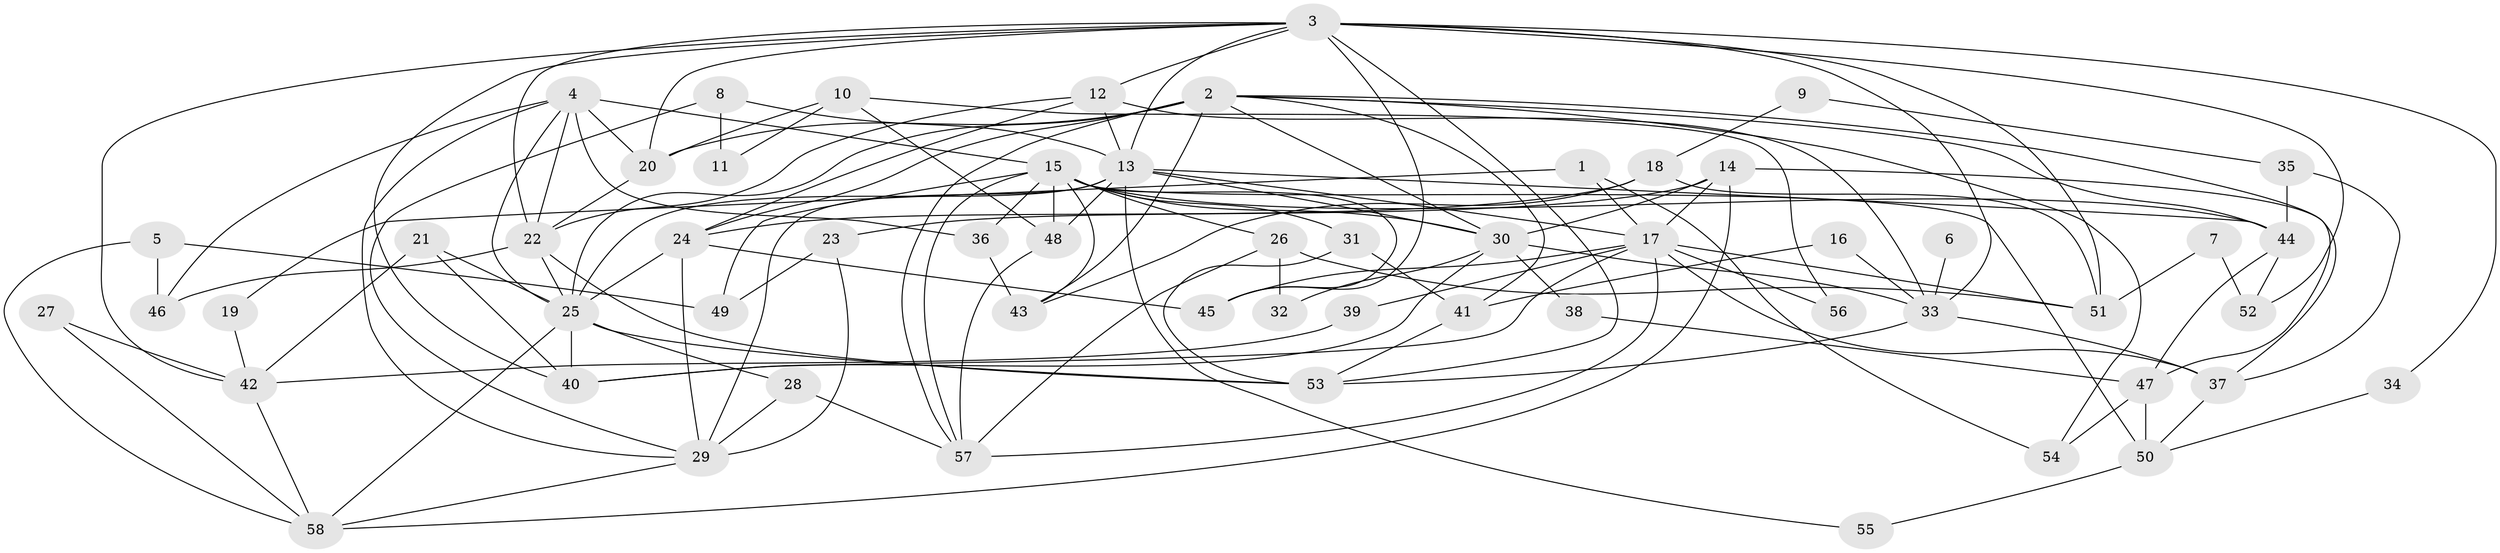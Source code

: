 // original degree distribution, {4: 0.25263157894736843, 2: 0.17894736842105263, 3: 0.24210526315789474, 5: 0.16842105263157894, 6: 0.07368421052631578, 8: 0.031578947368421054, 7: 0.05263157894736842}
// Generated by graph-tools (version 1.1) at 2025/50/03/04/25 22:50:52]
// undirected, 58 vertices, 134 edges
graph export_dot {
  node [color=gray90,style=filled];
  1;
  2;
  3;
  4;
  5;
  6;
  7;
  8;
  9;
  10;
  11;
  12;
  13;
  14;
  15;
  16;
  17;
  18;
  19;
  20;
  21;
  22;
  23;
  24;
  25;
  26;
  27;
  28;
  29;
  30;
  31;
  32;
  33;
  34;
  35;
  36;
  37;
  38;
  39;
  40;
  41;
  42;
  43;
  44;
  45;
  46;
  47;
  48;
  49;
  50;
  51;
  52;
  53;
  54;
  55;
  56;
  57;
  58;
  1 -- 17 [weight=1.0];
  1 -- 19 [weight=1.0];
  1 -- 54 [weight=1.0];
  2 -- 20 [weight=2.0];
  2 -- 24 [weight=1.0];
  2 -- 25 [weight=1.0];
  2 -- 30 [weight=1.0];
  2 -- 41 [weight=1.0];
  2 -- 43 [weight=1.0];
  2 -- 44 [weight=1.0];
  2 -- 47 [weight=1.0];
  2 -- 54 [weight=1.0];
  2 -- 57 [weight=1.0];
  3 -- 12 [weight=1.0];
  3 -- 13 [weight=1.0];
  3 -- 20 [weight=1.0];
  3 -- 22 [weight=1.0];
  3 -- 33 [weight=1.0];
  3 -- 34 [weight=1.0];
  3 -- 40 [weight=1.0];
  3 -- 42 [weight=1.0];
  3 -- 45 [weight=1.0];
  3 -- 51 [weight=1.0];
  3 -- 52 [weight=1.0];
  3 -- 53 [weight=1.0];
  4 -- 15 [weight=2.0];
  4 -- 20 [weight=1.0];
  4 -- 22 [weight=1.0];
  4 -- 25 [weight=1.0];
  4 -- 29 [weight=1.0];
  4 -- 36 [weight=1.0];
  4 -- 46 [weight=1.0];
  5 -- 46 [weight=1.0];
  5 -- 49 [weight=1.0];
  5 -- 58 [weight=1.0];
  6 -- 33 [weight=2.0];
  7 -- 51 [weight=1.0];
  7 -- 52 [weight=1.0];
  8 -- 11 [weight=1.0];
  8 -- 13 [weight=1.0];
  8 -- 29 [weight=1.0];
  9 -- 18 [weight=1.0];
  9 -- 35 [weight=1.0];
  10 -- 11 [weight=1.0];
  10 -- 20 [weight=1.0];
  10 -- 48 [weight=1.0];
  10 -- 56 [weight=1.0];
  12 -- 13 [weight=1.0];
  12 -- 22 [weight=1.0];
  12 -- 24 [weight=1.0];
  12 -- 33 [weight=1.0];
  13 -- 17 [weight=3.0];
  13 -- 25 [weight=1.0];
  13 -- 29 [weight=2.0];
  13 -- 30 [weight=1.0];
  13 -- 44 [weight=1.0];
  13 -- 48 [weight=1.0];
  13 -- 55 [weight=1.0];
  14 -- 17 [weight=2.0];
  14 -- 23 [weight=1.0];
  14 -- 30 [weight=1.0];
  14 -- 37 [weight=1.0];
  14 -- 58 [weight=1.0];
  15 -- 26 [weight=2.0];
  15 -- 30 [weight=1.0];
  15 -- 31 [weight=1.0];
  15 -- 36 [weight=2.0];
  15 -- 43 [weight=1.0];
  15 -- 44 [weight=1.0];
  15 -- 45 [weight=1.0];
  15 -- 48 [weight=1.0];
  15 -- 49 [weight=1.0];
  15 -- 50 [weight=1.0];
  15 -- 57 [weight=1.0];
  16 -- 33 [weight=1.0];
  16 -- 41 [weight=1.0];
  17 -- 37 [weight=1.0];
  17 -- 39 [weight=1.0];
  17 -- 40 [weight=1.0];
  17 -- 45 [weight=1.0];
  17 -- 51 [weight=1.0];
  17 -- 56 [weight=1.0];
  17 -- 57 [weight=2.0];
  18 -- 24 [weight=1.0];
  18 -- 43 [weight=1.0];
  18 -- 51 [weight=1.0];
  19 -- 42 [weight=1.0];
  20 -- 22 [weight=1.0];
  21 -- 25 [weight=1.0];
  21 -- 40 [weight=1.0];
  21 -- 42 [weight=1.0];
  22 -- 25 [weight=1.0];
  22 -- 46 [weight=1.0];
  22 -- 53 [weight=1.0];
  23 -- 29 [weight=1.0];
  23 -- 49 [weight=1.0];
  24 -- 25 [weight=1.0];
  24 -- 29 [weight=1.0];
  24 -- 45 [weight=1.0];
  25 -- 28 [weight=1.0];
  25 -- 40 [weight=1.0];
  25 -- 53 [weight=1.0];
  25 -- 58 [weight=1.0];
  26 -- 32 [weight=1.0];
  26 -- 51 [weight=1.0];
  26 -- 57 [weight=1.0];
  27 -- 42 [weight=1.0];
  27 -- 58 [weight=1.0];
  28 -- 29 [weight=1.0];
  28 -- 57 [weight=1.0];
  29 -- 58 [weight=1.0];
  30 -- 32 [weight=1.0];
  30 -- 33 [weight=1.0];
  30 -- 38 [weight=1.0];
  30 -- 40 [weight=1.0];
  31 -- 41 [weight=1.0];
  31 -- 53 [weight=1.0];
  33 -- 37 [weight=1.0];
  33 -- 53 [weight=1.0];
  34 -- 50 [weight=1.0];
  35 -- 37 [weight=1.0];
  35 -- 44 [weight=1.0];
  36 -- 43 [weight=1.0];
  37 -- 50 [weight=1.0];
  38 -- 47 [weight=1.0];
  39 -- 42 [weight=1.0];
  41 -- 53 [weight=1.0];
  42 -- 58 [weight=1.0];
  44 -- 47 [weight=1.0];
  44 -- 52 [weight=1.0];
  47 -- 50 [weight=1.0];
  47 -- 54 [weight=1.0];
  48 -- 57 [weight=1.0];
  50 -- 55 [weight=1.0];
}

